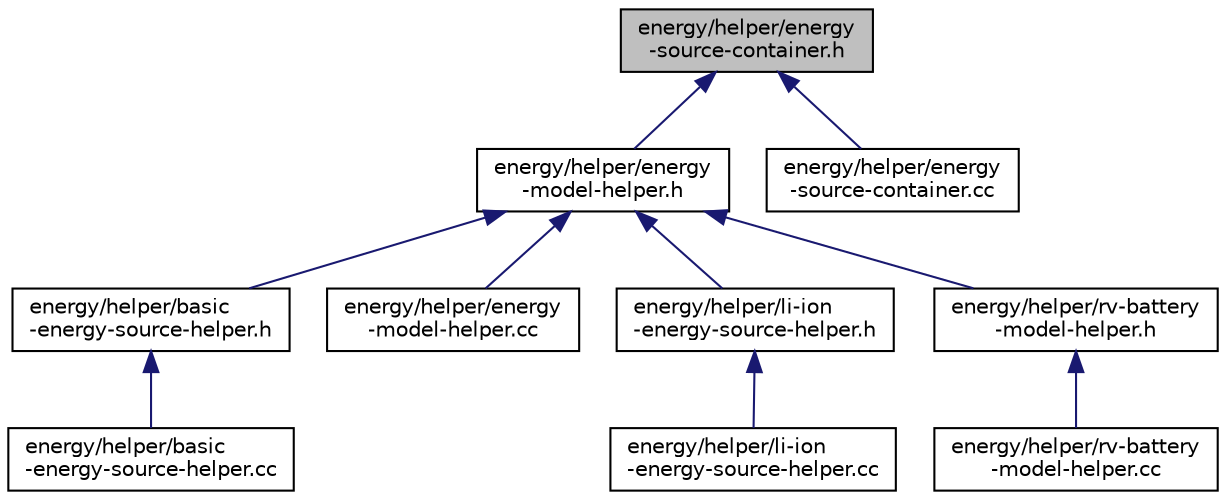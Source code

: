digraph "energy/helper/energy-source-container.h"
{
  edge [fontname="Helvetica",fontsize="10",labelfontname="Helvetica",labelfontsize="10"];
  node [fontname="Helvetica",fontsize="10",shape=record];
  Node1 [label="energy/helper/energy\l-source-container.h",height=0.2,width=0.4,color="black", fillcolor="grey75", style="filled", fontcolor="black"];
  Node1 -> Node2 [dir="back",color="midnightblue",fontsize="10",style="solid"];
  Node2 [label="energy/helper/energy\l-model-helper.h",height=0.2,width=0.4,color="black", fillcolor="white", style="filled",URL="$d6/da1/energy-model-helper_8h.html"];
  Node2 -> Node3 [dir="back",color="midnightblue",fontsize="10",style="solid"];
  Node3 [label="energy/helper/basic\l-energy-source-helper.h",height=0.2,width=0.4,color="black", fillcolor="white", style="filled",URL="$d1/dff/basic-energy-source-helper_8h.html"];
  Node3 -> Node4 [dir="back",color="midnightblue",fontsize="10",style="solid"];
  Node4 [label="energy/helper/basic\l-energy-source-helper.cc",height=0.2,width=0.4,color="black", fillcolor="white", style="filled",URL="$d5/d07/basic-energy-source-helper_8cc.html"];
  Node2 -> Node5 [dir="back",color="midnightblue",fontsize="10",style="solid"];
  Node5 [label="energy/helper/energy\l-model-helper.cc",height=0.2,width=0.4,color="black", fillcolor="white", style="filled",URL="$d3/d0a/energy-model-helper_8cc.html"];
  Node2 -> Node6 [dir="back",color="midnightblue",fontsize="10",style="solid"];
  Node6 [label="energy/helper/li-ion\l-energy-source-helper.h",height=0.2,width=0.4,color="black", fillcolor="white", style="filled",URL="$db/df9/li-ion-energy-source-helper_8h.html"];
  Node6 -> Node7 [dir="back",color="midnightblue",fontsize="10",style="solid"];
  Node7 [label="energy/helper/li-ion\l-energy-source-helper.cc",height=0.2,width=0.4,color="black", fillcolor="white", style="filled",URL="$d0/d2c/li-ion-energy-source-helper_8cc.html"];
  Node2 -> Node8 [dir="back",color="midnightblue",fontsize="10",style="solid"];
  Node8 [label="energy/helper/rv-battery\l-model-helper.h",height=0.2,width=0.4,color="black", fillcolor="white", style="filled",URL="$d4/d07/rv-battery-model-helper_8h.html"];
  Node8 -> Node9 [dir="back",color="midnightblue",fontsize="10",style="solid"];
  Node9 [label="energy/helper/rv-battery\l-model-helper.cc",height=0.2,width=0.4,color="black", fillcolor="white", style="filled",URL="$d7/d3e/rv-battery-model-helper_8cc.html"];
  Node1 -> Node10 [dir="back",color="midnightblue",fontsize="10",style="solid"];
  Node10 [label="energy/helper/energy\l-source-container.cc",height=0.2,width=0.4,color="black", fillcolor="white", style="filled",URL="$d9/df2/energy-source-container_8cc.html"];
}
